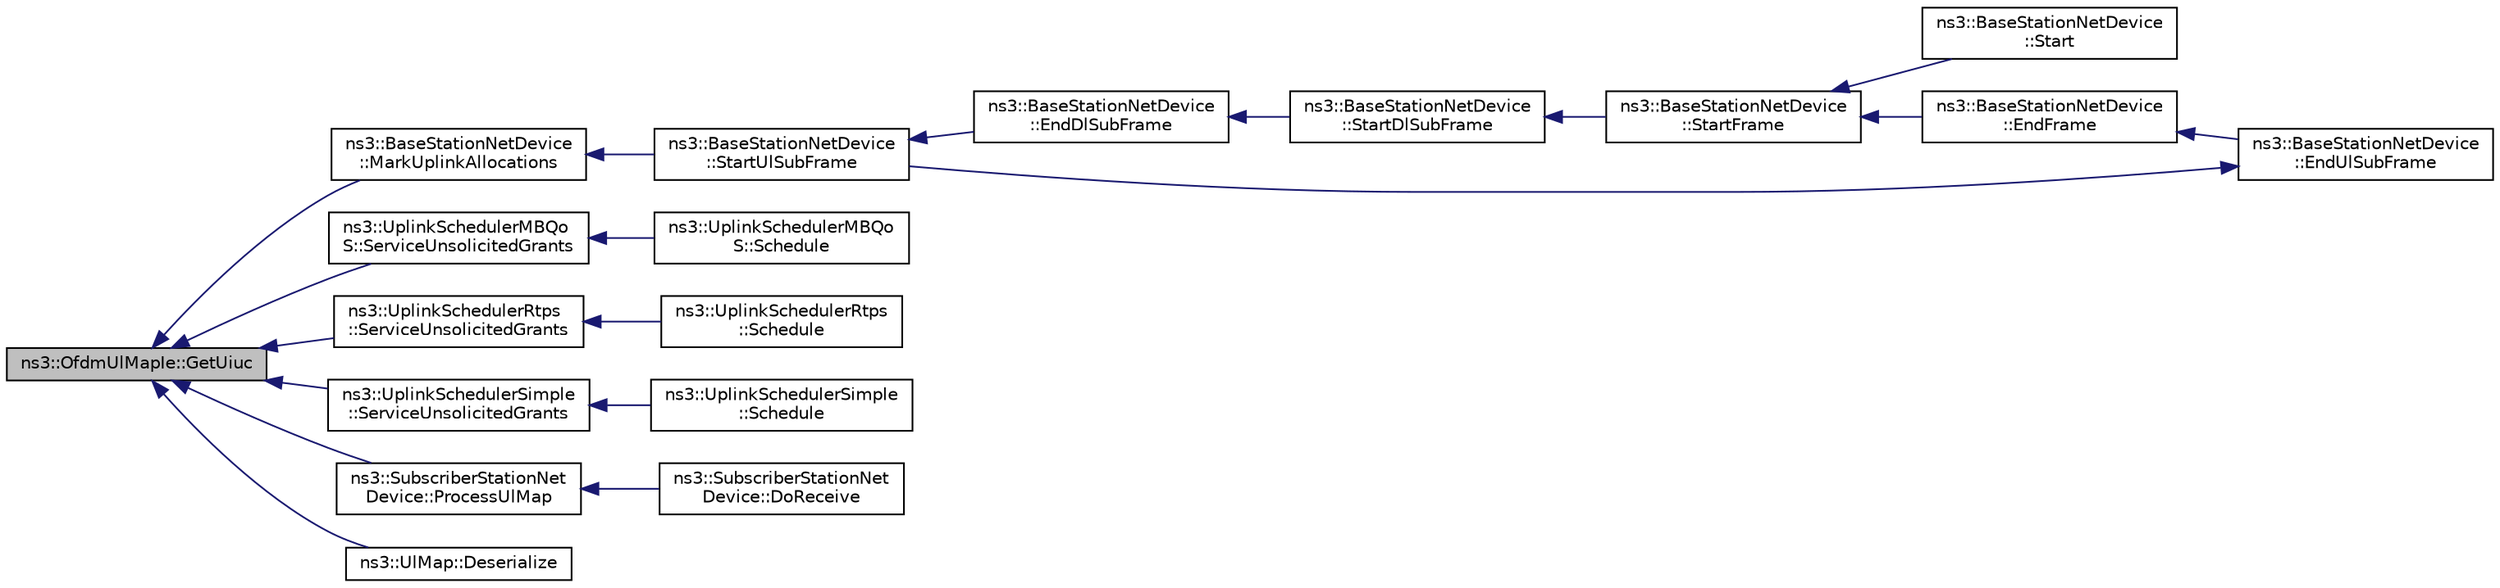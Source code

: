 digraph "ns3::OfdmUlMapIe::GetUiuc"
{
  edge [fontname="Helvetica",fontsize="10",labelfontname="Helvetica",labelfontsize="10"];
  node [fontname="Helvetica",fontsize="10",shape=record];
  rankdir="LR";
  Node1 [label="ns3::OfdmUlMapIe::GetUiuc",height=0.2,width=0.4,color="black", fillcolor="grey75", style="filled", fontcolor="black"];
  Node1 -> Node2 [dir="back",color="midnightblue",fontsize="10",style="solid"];
  Node2 [label="ns3::BaseStationNetDevice\l::MarkUplinkAllocations",height=0.2,width=0.4,color="black", fillcolor="white", style="filled",URL="$dd/d73/classns3_1_1BaseStationNetDevice.html#a21fe78ccc71b6ce89858804c6ca40d5c",tooltip="Mark uplink allocations. "];
  Node2 -> Node3 [dir="back",color="midnightblue",fontsize="10",style="solid"];
  Node3 [label="ns3::BaseStationNetDevice\l::StartUlSubFrame",height=0.2,width=0.4,color="black", fillcolor="white", style="filled",URL="$dd/d73/classns3_1_1BaseStationNetDevice.html#adb3fc441a44d0b6e9c1d032b73a3d34b",tooltip="Start UL subframe function. "];
  Node3 -> Node4 [dir="back",color="midnightblue",fontsize="10",style="solid"];
  Node4 [label="ns3::BaseStationNetDevice\l::EndDlSubFrame",height=0.2,width=0.4,color="black", fillcolor="white", style="filled",URL="$dd/d73/classns3_1_1BaseStationNetDevice.html#a0d20b289eddae756199cc8d11d4db589",tooltip="End DL subframe function. "];
  Node4 -> Node5 [dir="back",color="midnightblue",fontsize="10",style="solid"];
  Node5 [label="ns3::BaseStationNetDevice\l::StartDlSubFrame",height=0.2,width=0.4,color="black", fillcolor="white", style="filled",URL="$dd/d73/classns3_1_1BaseStationNetDevice.html#a27bab37fd4944f4c8fa93c5911effab3",tooltip="Start DL subframe function. "];
  Node5 -> Node6 [dir="back",color="midnightblue",fontsize="10",style="solid"];
  Node6 [label="ns3::BaseStationNetDevice\l::StartFrame",height=0.2,width=0.4,color="black", fillcolor="white", style="filled",URL="$dd/d73/classns3_1_1BaseStationNetDevice.html#a5c6904d46b239de002ea4d947c996099",tooltip="Start frame function. "];
  Node6 -> Node7 [dir="back",color="midnightblue",fontsize="10",style="solid"];
  Node7 [label="ns3::BaseStationNetDevice\l::Start",height=0.2,width=0.4,color="black", fillcolor="white", style="filled",URL="$dd/d73/classns3_1_1BaseStationNetDevice.html#a67d7c6397e8a2333e6be4c68224653ef",tooltip="Start device. "];
  Node6 -> Node8 [dir="back",color="midnightblue",fontsize="10",style="solid"];
  Node8 [label="ns3::BaseStationNetDevice\l::EndFrame",height=0.2,width=0.4,color="black", fillcolor="white", style="filled",URL="$dd/d73/classns3_1_1BaseStationNetDevice.html#abc0935e4af2375b6ebf5b62f2e041703",tooltip="End frame function. "];
  Node8 -> Node9 [dir="back",color="midnightblue",fontsize="10",style="solid"];
  Node9 [label="ns3::BaseStationNetDevice\l::EndUlSubFrame",height=0.2,width=0.4,color="black", fillcolor="white", style="filled",URL="$dd/d73/classns3_1_1BaseStationNetDevice.html#acb6787d90c40a8b2e8ce2c504a172f7a",tooltip="End UL subframe function. "];
  Node9 -> Node3 [dir="back",color="midnightblue",fontsize="10",style="solid"];
  Node1 -> Node10 [dir="back",color="midnightblue",fontsize="10",style="solid"];
  Node10 [label="ns3::UplinkSchedulerMBQo\lS::ServiceUnsolicitedGrants",height=0.2,width=0.4,color="black", fillcolor="white", style="filled",URL="$d6/d45/classns3_1_1UplinkSchedulerMBQoS.html#a3cbff7d3b7d31739806421f0eb2b1cc6"];
  Node10 -> Node11 [dir="back",color="midnightblue",fontsize="10",style="solid"];
  Node11 [label="ns3::UplinkSchedulerMBQo\lS::Schedule",height=0.2,width=0.4,color="black", fillcolor="white", style="filled",URL="$d6/d45/classns3_1_1UplinkSchedulerMBQoS.html#abd019c4994078b9b6e6c012af5e34ac5"];
  Node1 -> Node12 [dir="back",color="midnightblue",fontsize="10",style="solid"];
  Node12 [label="ns3::UplinkSchedulerRtps\l::ServiceUnsolicitedGrants",height=0.2,width=0.4,color="black", fillcolor="white", style="filled",URL="$da/de2/classns3_1_1UplinkSchedulerRtps.html#ab101ce69266831aad941b4c553d82026"];
  Node12 -> Node13 [dir="back",color="midnightblue",fontsize="10",style="solid"];
  Node13 [label="ns3::UplinkSchedulerRtps\l::Schedule",height=0.2,width=0.4,color="black", fillcolor="white", style="filled",URL="$da/de2/classns3_1_1UplinkSchedulerRtps.html#a3863d85ca853d4b8b1033a38d0ff9dcd",tooltip="Schedule function. "];
  Node1 -> Node14 [dir="back",color="midnightblue",fontsize="10",style="solid"];
  Node14 [label="ns3::UplinkSchedulerSimple\l::ServiceUnsolicitedGrants",height=0.2,width=0.4,color="black", fillcolor="white", style="filled",URL="$d3/d6c/classns3_1_1UplinkSchedulerSimple.html#ab30024e72d773b5d0838b7d2222c8a1d"];
  Node14 -> Node15 [dir="back",color="midnightblue",fontsize="10",style="solid"];
  Node15 [label="ns3::UplinkSchedulerSimple\l::Schedule",height=0.2,width=0.4,color="black", fillcolor="white", style="filled",URL="$d3/d6c/classns3_1_1UplinkSchedulerSimple.html#a227a6c6e858bcff7dc626064d12df9df"];
  Node1 -> Node16 [dir="back",color="midnightblue",fontsize="10",style="solid"];
  Node16 [label="ns3::SubscriberStationNet\lDevice::ProcessUlMap",height=0.2,width=0.4,color="black", fillcolor="white", style="filled",URL="$d4/de5/classns3_1_1SubscriberStationNetDevice.html#adde622bba63e7642c23839812c95e391"];
  Node16 -> Node17 [dir="back",color="midnightblue",fontsize="10",style="solid"];
  Node17 [label="ns3::SubscriberStationNet\lDevice::DoReceive",height=0.2,width=0.4,color="black", fillcolor="white", style="filled",URL="$d4/de5/classns3_1_1SubscriberStationNetDevice.html#a2cdd421837891adea005eb7cde668a1f"];
  Node1 -> Node18 [dir="back",color="midnightblue",fontsize="10",style="solid"];
  Node18 [label="ns3::UlMap::Deserialize",height=0.2,width=0.4,color="black", fillcolor="white", style="filled",URL="$d0/dec/classns3_1_1UlMap.html#a9bb02bf675c74186e4d0918954adfea4"];
}
